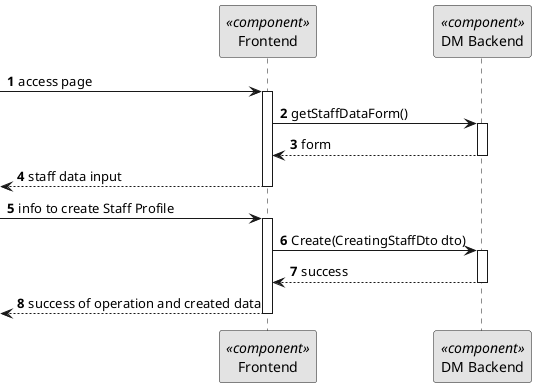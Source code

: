@startuml
skinparam monochrome true
skinparam packageStyle rectangle
skinparam shadowing false

autonumber

participant "Frontend" as FE <<component>>
participant "DM Backend" as BE <<component>>



-> FE: access page
activate FE
FE -> BE: getStaffDataForm()
activate BE
BE --> FE: form
deactivate BE
<--FE : staff data input
deactivate FE
-> FE : info to create Staff Profile
activate FE
FE -> BE : Create(CreatingStaffDto dto)
activate BE
BE --> FE: success
deactivate BE
<--FE : success of operation and created data
deactivate FE


@enduml